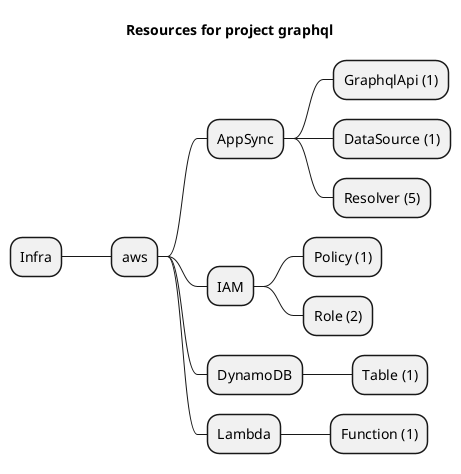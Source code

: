 @startmindmap
title Resources for project graphql
skinparam monochrome true
+ Infra
++ aws
+++ AppSync
++++ GraphqlApi (1)
++++ DataSource (1)
++++ Resolver (5)
+++ IAM
++++ Policy (1)
++++ Role (2)
+++ DynamoDB
++++ Table (1)
+++ Lambda
++++ Function (1)
@endmindmap